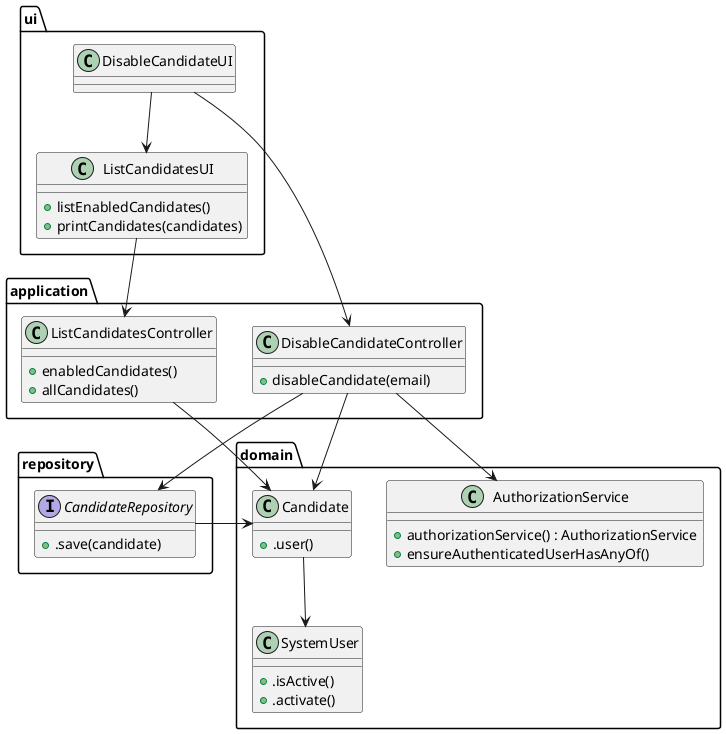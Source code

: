 «@startuml




 package ui {
         class DisableCandidateUI {
         }

         class ListCandidatesUI{
             +listEnabledCandidates()
             +printCandidates(candidates)
         }
     }




     package application {
         class DisableCandidateController {
             +disableCandidate(email)
         }

         class ListCandidatesController{
             +enabledCandidates()
             +allCandidates()
         }
     }

     package repository {

         interface CandidateRepository{
             +.save(candidate)
         }
     }

     package domain {
         class SystemUser{
             +.isActive()
             +.activate()
         }
         class AuthorizationService {
                +authorizationService() : AuthorizationService
                +ensureAuthenticatedUserHasAnyOf()
         }

         class Candidate {
             +.user()
         }
     }



 DisableCandidateUI --> DisableCandidateController
 DisableCandidateUI --> ListCandidatesUI
 ListCandidatesUI --> ListCandidatesController
 ListCandidatesController --> Candidate
 Candidate --> SystemUser
 DisableCandidateController --> Candidate
 DisableCandidateController --> CandidateRepository
 CandidateRepository -> Candidate
 DisableCandidateController --> AuthorizationService

 @enduml